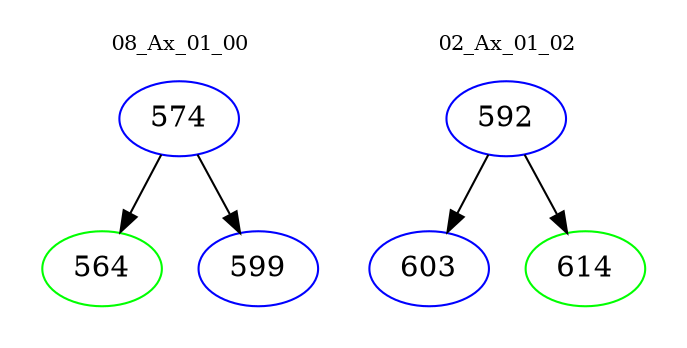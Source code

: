 digraph{
subgraph cluster_0 {
color = white
label = "08_Ax_01_00";
fontsize=10;
T0_574 [label="574", color="blue"]
T0_574 -> T0_564 [color="black"]
T0_564 [label="564", color="green"]
T0_574 -> T0_599 [color="black"]
T0_599 [label="599", color="blue"]
}
subgraph cluster_1 {
color = white
label = "02_Ax_01_02";
fontsize=10;
T1_592 [label="592", color="blue"]
T1_592 -> T1_603 [color="black"]
T1_603 [label="603", color="blue"]
T1_592 -> T1_614 [color="black"]
T1_614 [label="614", color="green"]
}
}
